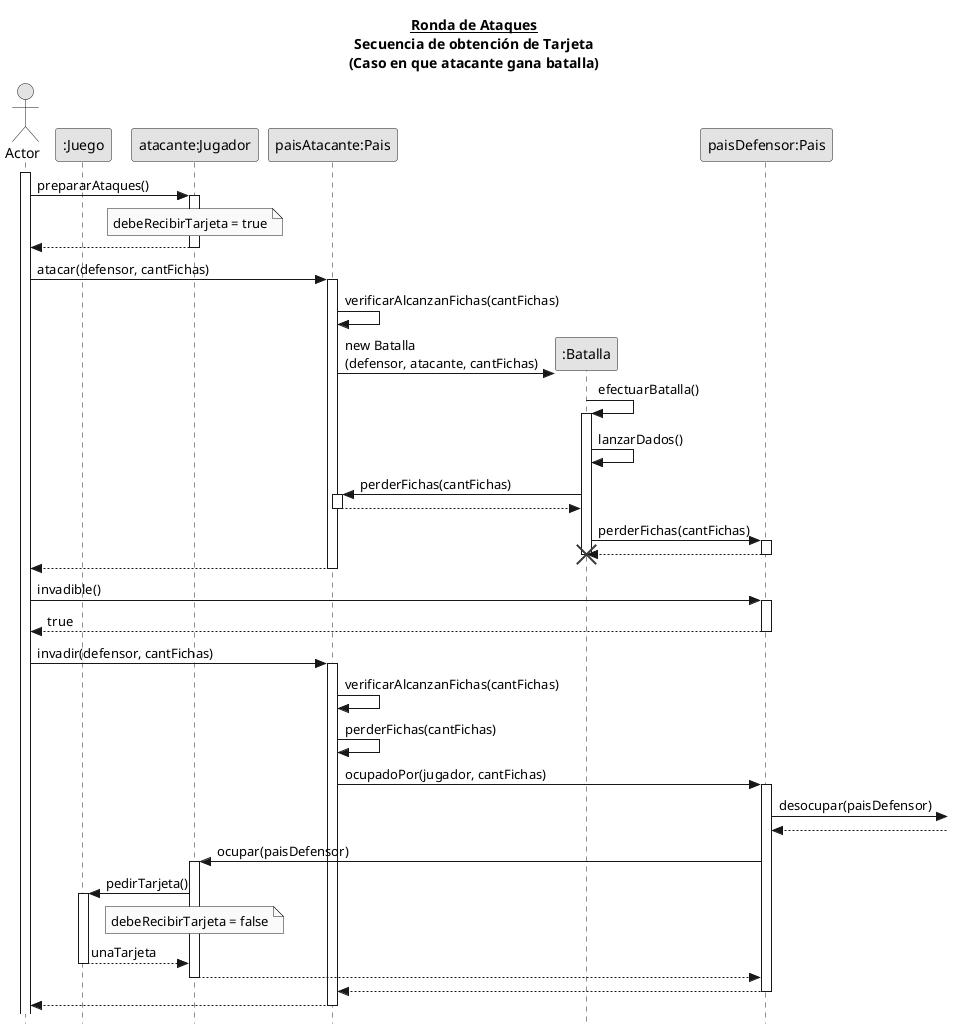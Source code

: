 @startuml
title
**__Ronda de Ataques__**
Secuencia de obtención de Tarjeta
(Caso en que atacante gana batalla)
end title
skinparam responseMessageBelowArrow true
skinparam monochrome true
skinparam style strictuml
hide footbox

actor Actor
participant juego as ":Juego"
participant jug as "atacante:Jugador"
participant atacante as "paisAtacante:Pais"
participant batalla as ":Batalla"
participant defensor as "paisDefensor:Pais"
activate Actor

Actor -> jug ++: prepararAtaques()
note over jug
    debeRecibirTarjeta = true
end note
return

Actor -> atacante ++: atacar(defensor, cantFichas)
atacante -> atacante: verificarAlcanzanFichas(cantFichas)

create batalla
atacante -> batalla: new Batalla\n(defensor, atacante, cantFichas)
batalla -> batalla ++: efectuarBatalla()
batalla -> batalla: lanzarDados()
batalla -> atacante ++: perderFichas(cantFichas)
return
batalla -> defensor ++: perderFichas(cantFichas)
return
destroy batalla
deactivate batalla
return

Actor -> defensor ++: invadible()
return true

Actor -> atacante ++: invadir(defensor, cantFichas)
atacante -> atacante: verificarAlcanzanFichas(cantFichas)
atacante -> atacante: perderFichas(cantFichas)
atacante -> defensor ++: ocupadoPor(jugador, cantFichas)
defensor ->: desocupar(paisDefensor)
defensor <--]

defensor -> jug ++: ocupar(paisDefensor)
jug -> juego ++: pedirTarjeta()
note over jug
    debeRecibirTarjeta = false
end note
return unaTarjeta
return
return
return




@enduml
